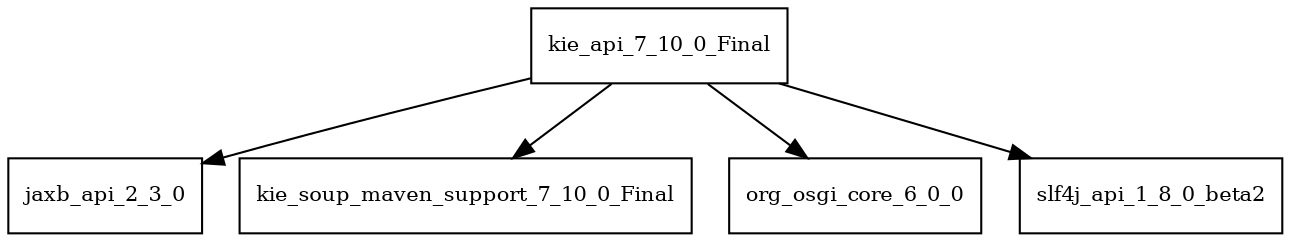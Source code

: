 digraph kie_api_7_10_0_Final_dependencies {
  node [shape = box, fontsize=10.0];
  kie_api_7_10_0_Final -> jaxb_api_2_3_0;
  kie_api_7_10_0_Final -> kie_soup_maven_support_7_10_0_Final;
  kie_api_7_10_0_Final -> org_osgi_core_6_0_0;
  kie_api_7_10_0_Final -> slf4j_api_1_8_0_beta2;
}
